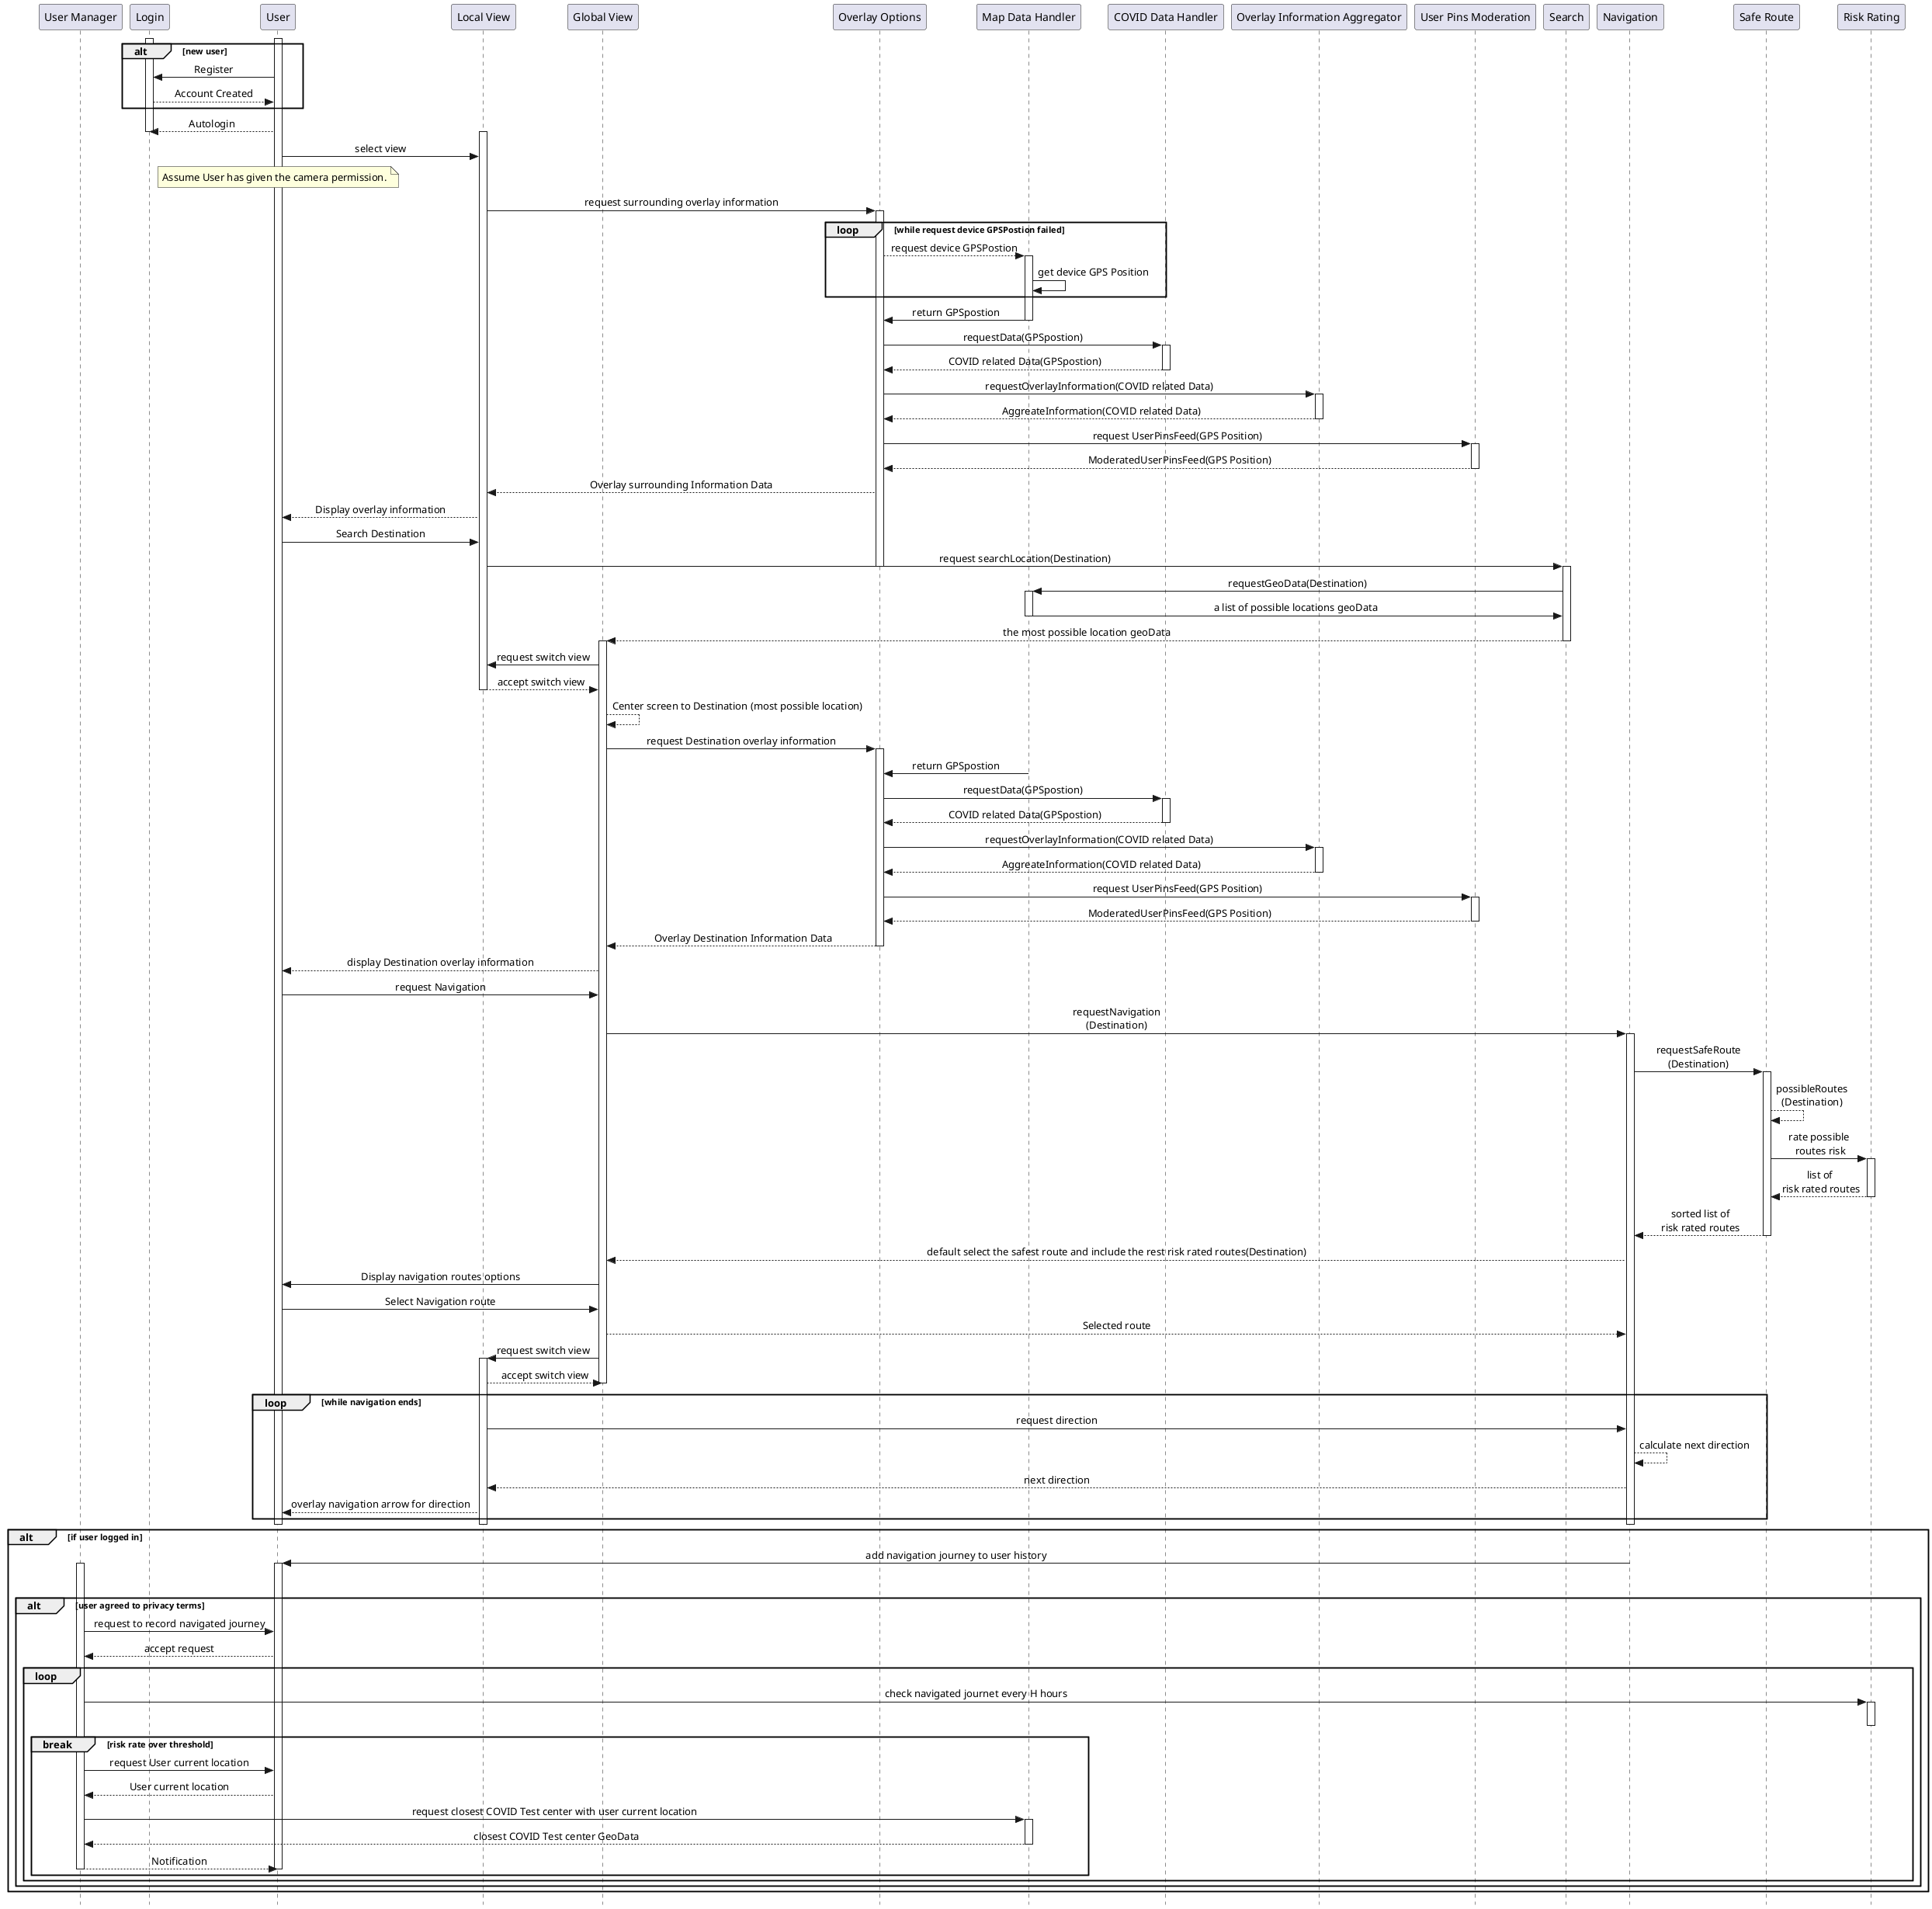 @startuml BUS-B6-1
skinparam Style strictuml
skinparam SequenceMessageAlignment center
participant "User Manager"
participant "Login"
participant "User"
participant "Local View"
participant "Global View"
participant "Overlay Options"

activate User
activate Login
alt new user
    User -> Login: Register
    Login --> User: Account Created
end 

User --> Login: Autologin

deactivate Login
activate "Local View"
User -> "Local View": select view
note over User: Assume User has given the camera permission.
"Local View" -> "Overlay Options": request surrounding overlay information
activate "Overlay Options"
loop while request device GPSPostion failed
    "Overlay Options" --> "Map Data Handler": request device GPSPostion
    activate "Map Data Handler"
    "Map Data Handler" -> "Map Data Handler": get device GPS Position
end
"Map Data Handler" -> "Overlay Options": return GPSpostion
deactivate "Map Data Handler"

"Overlay Options" -> "COVID Data Handler": requestData(GPSpostion)
activate "COVID Data Handler"
"COVID Data Handler" --> "Overlay Options": COVID related Data(GPSpostion)
deactivate "COVID Data Handler"

"Overlay Options" -> "Overlay Information Aggregator": requestOverlayInformation(COVID related Data)
activate "Overlay Information Aggregator"
"Overlay Information Aggregator" --> "Overlay Options": AggreateInformation(COVID related Data)
deactivate "Overlay Information Aggregator"

"Overlay Options" -> "User Pins Moderation": request UserPinsFeed(GPS Position)
activate "User Pins Moderation"
"User Pins Moderation" --> "Overlay Options": ModeratedUserPinsFeed(GPS Position)
deactivate "User Pins Moderation"

"Overlay Options" --> "Local View": Overlay surrounding Information Data
"Local View" --> "User": Display overlay information

User -> "Local View": Search Destination
"Local View" -> "Search": request searchLocation(Destination)
deactivate "Overlay Options"

activate "Search"
"Search" -> "Map Data Handler": requestGeoData(Destination)
activate "Map Data Handler"
"Map Data Handler" -> "Search": a list of possible locations geoData
deactivate "Map Data Handler"
"Search" --> "Global View": the most possible location geoData
deactivate "Search"
activate "Global View"
"Global View" -> "Local View": request switch view
"Local View" --> "Global View": accept switch view
deactivate "Local View"
"Global View" --> "Global View": Center screen to Destination (most possible location)
"Global View" -> "Overlay Options": request Destination overlay information
activate "Overlay Options"
"Map Data Handler" -> "Overlay Options": return GPSpostion
deactivate "Map Data Handler"

"Overlay Options" -> "COVID Data Handler": requestData(GPSpostion)
activate "COVID Data Handler"
"COVID Data Handler" --> "Overlay Options": COVID related Data(GPSpostion)
deactivate "COVID Data Handler"

"Overlay Options" -> "Overlay Information Aggregator": requestOverlayInformation(COVID related Data)
activate "Overlay Information Aggregator"
"Overlay Information Aggregator" --> "Overlay Options": AggreateInformation(COVID related Data)
deactivate "Overlay Information Aggregator"

"Overlay Options" -> "User Pins Moderation": request UserPinsFeed(GPS Position)
activate "User Pins Moderation"
"User Pins Moderation" --> "Overlay Options": ModeratedUserPinsFeed(GPS Position)
deactivate "User Pins Moderation"

"Overlay Options" --> "Global View": Overlay Destination Information Data
deactivate "Overlay Options"
"Global View" --> "User": display Destination overlay information

"User" -> "Global View": request Navigation
"Global View" -> "Navigation": requestNavigation\n(Destination)
activate "Navigation"
"Navigation" -> "Safe Route": requestSafeRoute\n(Destination)
activate "Safe Route"
"Safe Route" --> "Safe Route": possibleRoutes\n(Destination)
"Safe Route" -> "Risk Rating": rate possible\n routes risk
activate "Risk Rating"
"Risk Rating" --> "Safe Route": list of \nrisk rated routes
deactivate "Risk Rating"
"Safe Route" --> "Navigation": sorted list of\nrisk rated routes
deactivate "Safe Route"
"Navigation" --> "Global View": default select the safest route and include the rest risk rated routes(Destination)
"Global View" -> "User": Display navigation routes options
"User" -> "Global View": Select Navigation route
"Global View" --> "Navigation": Selected route

"Global View"->"Local View": request switch view
activate "Local View"
"Local View" --> "Global View": accept switch view
deactivate "Global View"
loop while navigation ends
    "Local View" -> "Navigation": request direction
    "Navigation" --> "Navigation": calculate next direction
    "Navigation" --> "Local View": next direction
    "Local View" --> "User": overlay navigation arrow for direction
end
deactivate "Navigation"
deactivate "Local View"
deactivate "User"

alt if user logged in
    activate "Navigation"
    "Navigation" -> "User": add navigation journey to user history 
    activate "User"
    deactivate "Navigation"
    alt user agreed to privacy terms
        activate "User Manager"
        "User Manager" -> "User": request to record navigated journey
        "User" --> "User Manager": accept request
        loop 
            "User Manager" -> "Risk Rating": check navigated journet every H hours
            activate "Risk Rating"
            break risk rate over threshold
                deactivate "Risk Rating"
                "User Manager" -> "User": request User current location
                "User" --> "User Manager": User current location
                "User Manager" -> "Map Data Handler": request closest COVID Test center with user current location
                activate "Map Data Handler"
                "Map Data Handler" --> "User Manager": closest COVID Test center GeoData
                deactivate "Map Data Handler"
                "User Manager" --> "User": Notification
                deactivate "User Manager"
                deactivate "User"
            end
        end
    end
end
@enduml